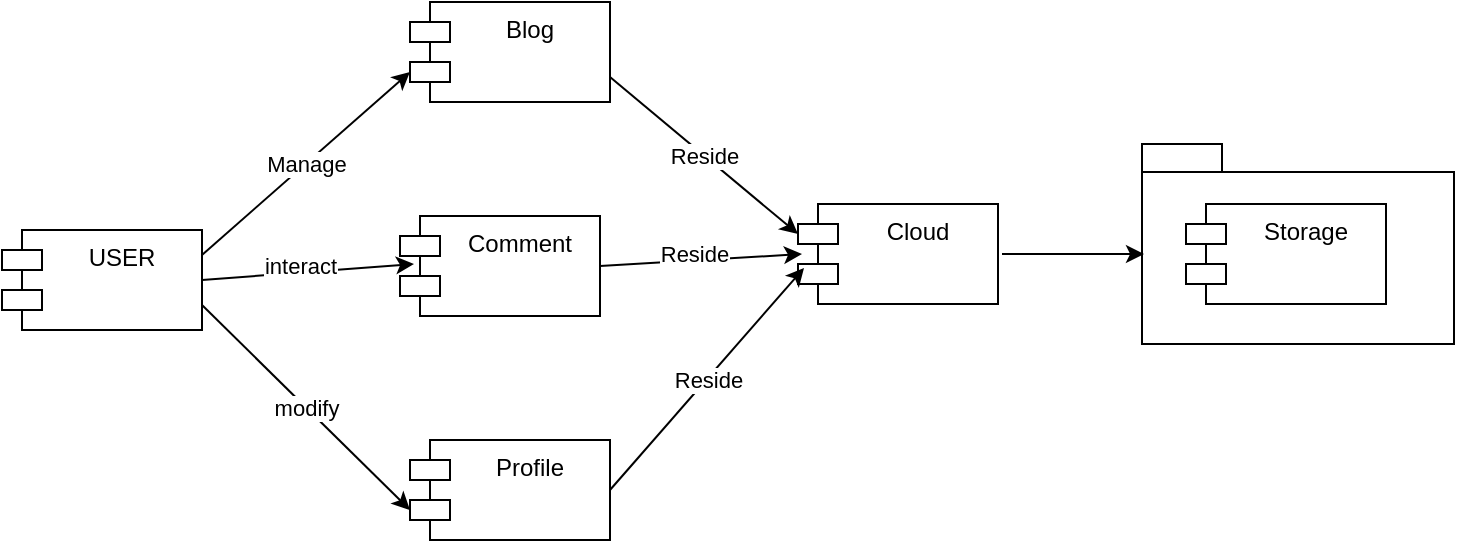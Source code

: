 <mxfile version="21.6.6" type="device">
  <diagram name="Page-1" id="CrRebWP967V_297x8Cy9">
    <mxGraphModel dx="1100" dy="595" grid="0" gridSize="10" guides="1" tooltips="1" connect="1" arrows="1" fold="1" page="0" pageScale="1" pageWidth="1169" pageHeight="827" math="0" shadow="0">
      <root>
        <mxCell id="0" />
        <mxCell id="1" parent="0" />
        <mxCell id="_r5Un5eJ1sWFMNbk5FbR-1" value="USER" style="shape=module;align=left;spacingLeft=20;align=center;verticalAlign=top;whiteSpace=wrap;html=1;" vertex="1" parent="1">
          <mxGeometry x="84" y="202" width="100" height="50" as="geometry" />
        </mxCell>
        <mxCell id="_r5Un5eJ1sWFMNbk5FbR-2" value="Blog" style="shape=module;align=left;spacingLeft=20;align=center;verticalAlign=top;whiteSpace=wrap;html=1;" vertex="1" parent="1">
          <mxGeometry x="288" y="88" width="100" height="50" as="geometry" />
        </mxCell>
        <mxCell id="_r5Un5eJ1sWFMNbk5FbR-3" value="Comment" style="shape=module;align=left;spacingLeft=20;align=center;verticalAlign=top;whiteSpace=wrap;html=1;" vertex="1" parent="1">
          <mxGeometry x="283" y="195" width="100" height="50" as="geometry" />
        </mxCell>
        <mxCell id="_r5Un5eJ1sWFMNbk5FbR-4" value="Profile" style="shape=module;align=left;spacingLeft=20;align=center;verticalAlign=top;whiteSpace=wrap;html=1;" vertex="1" parent="1">
          <mxGeometry x="288" y="307" width="100" height="50" as="geometry" />
        </mxCell>
        <mxCell id="_r5Un5eJ1sWFMNbk5FbR-5" value="" style="endArrow=classic;html=1;rounded=0;exitX=1;exitY=0.25;exitDx=0;exitDy=0;entryX=0;entryY=0;entryDx=0;entryDy=35;entryPerimeter=0;" edge="1" parent="1" source="_r5Un5eJ1sWFMNbk5FbR-1" target="_r5Un5eJ1sWFMNbk5FbR-2">
          <mxGeometry relative="1" as="geometry">
            <mxPoint x="401" y="249" as="sourcePoint" />
            <mxPoint x="501" y="249" as="targetPoint" />
          </mxGeometry>
        </mxCell>
        <mxCell id="_r5Un5eJ1sWFMNbk5FbR-6" value="Manage" style="edgeLabel;resizable=0;html=1;align=center;verticalAlign=middle;" connectable="0" vertex="1" parent="_r5Un5eJ1sWFMNbk5FbR-5">
          <mxGeometry relative="1" as="geometry" />
        </mxCell>
        <mxCell id="_r5Un5eJ1sWFMNbk5FbR-7" value="vs" style="endArrow=classic;html=1;rounded=0;exitX=1;exitY=0.75;exitDx=0;exitDy=0;entryX=0;entryY=0;entryDx=0;entryDy=35;entryPerimeter=0;" edge="1" parent="1" source="_r5Un5eJ1sWFMNbk5FbR-1" target="_r5Un5eJ1sWFMNbk5FbR-4">
          <mxGeometry relative="1" as="geometry">
            <mxPoint x="194" y="225" as="sourcePoint" />
            <mxPoint x="298" y="133" as="targetPoint" />
          </mxGeometry>
        </mxCell>
        <mxCell id="_r5Un5eJ1sWFMNbk5FbR-8" value="modify" style="edgeLabel;resizable=0;html=1;align=center;verticalAlign=middle;" connectable="0" vertex="1" parent="_r5Un5eJ1sWFMNbk5FbR-7">
          <mxGeometry relative="1" as="geometry" />
        </mxCell>
        <mxCell id="_r5Un5eJ1sWFMNbk5FbR-9" value="" style="endArrow=classic;html=1;rounded=0;exitX=1;exitY=0.5;exitDx=0;exitDy=0;entryX=0.07;entryY=0.48;entryDx=0;entryDy=0;entryPerimeter=0;" edge="1" parent="1" source="_r5Un5eJ1sWFMNbk5FbR-1" target="_r5Un5eJ1sWFMNbk5FbR-3">
          <mxGeometry relative="1" as="geometry">
            <mxPoint x="204" y="235" as="sourcePoint" />
            <mxPoint x="308" y="143" as="targetPoint" />
          </mxGeometry>
        </mxCell>
        <mxCell id="_r5Un5eJ1sWFMNbk5FbR-15" value="interact" style="edgeLabel;html=1;align=center;verticalAlign=middle;resizable=0;points=[];" vertex="1" connectable="0" parent="_r5Un5eJ1sWFMNbk5FbR-9">
          <mxGeometry x="-0.026" y="-5" relative="1" as="geometry">
            <mxPoint x="-3" y="-8" as="offset" />
          </mxGeometry>
        </mxCell>
        <mxCell id="_r5Un5eJ1sWFMNbk5FbR-17" value="Cloud" style="shape=module;align=left;spacingLeft=20;align=center;verticalAlign=top;whiteSpace=wrap;html=1;" vertex="1" parent="1">
          <mxGeometry x="482" y="189" width="100" height="50" as="geometry" />
        </mxCell>
        <mxCell id="_r5Un5eJ1sWFMNbk5FbR-18" value="" style="endArrow=classic;html=1;rounded=0;exitX=1;exitY=0.75;exitDx=0;exitDy=0;entryX=0;entryY=0;entryDx=0;entryDy=15;entryPerimeter=0;" edge="1" parent="1" source="_r5Un5eJ1sWFMNbk5FbR-2" target="_r5Un5eJ1sWFMNbk5FbR-17">
          <mxGeometry relative="1" as="geometry">
            <mxPoint x="194" y="225" as="sourcePoint" />
            <mxPoint x="298" y="133" as="targetPoint" />
          </mxGeometry>
        </mxCell>
        <mxCell id="_r5Un5eJ1sWFMNbk5FbR-19" value="Reside" style="edgeLabel;resizable=0;html=1;align=center;verticalAlign=middle;" connectable="0" vertex="1" parent="_r5Un5eJ1sWFMNbk5FbR-18">
          <mxGeometry relative="1" as="geometry" />
        </mxCell>
        <mxCell id="_r5Un5eJ1sWFMNbk5FbR-20" value="" style="endArrow=classic;html=1;rounded=0;exitX=1;exitY=0.5;exitDx=0;exitDy=0;" edge="1" parent="1" source="_r5Un5eJ1sWFMNbk5FbR-4">
          <mxGeometry relative="1" as="geometry">
            <mxPoint x="204" y="235" as="sourcePoint" />
            <mxPoint x="485" y="221" as="targetPoint" />
          </mxGeometry>
        </mxCell>
        <mxCell id="_r5Un5eJ1sWFMNbk5FbR-21" value="Reside" style="edgeLabel;resizable=0;html=1;align=center;verticalAlign=middle;" connectable="0" vertex="1" parent="_r5Un5eJ1sWFMNbk5FbR-20">
          <mxGeometry relative="1" as="geometry" />
        </mxCell>
        <mxCell id="_r5Un5eJ1sWFMNbk5FbR-22" value="" style="endArrow=classic;html=1;rounded=0;exitX=1;exitY=0.5;exitDx=0;exitDy=0;entryX=0.02;entryY=0.5;entryDx=0;entryDy=0;entryPerimeter=0;" edge="1" parent="1" source="_r5Un5eJ1sWFMNbk5FbR-3" target="_r5Un5eJ1sWFMNbk5FbR-17">
          <mxGeometry relative="1" as="geometry">
            <mxPoint x="194" y="237" as="sourcePoint" />
            <mxPoint x="300" y="229" as="targetPoint" />
          </mxGeometry>
        </mxCell>
        <mxCell id="_r5Un5eJ1sWFMNbk5FbR-23" value="Reside" style="edgeLabel;html=1;align=center;verticalAlign=middle;resizable=0;points=[];" vertex="1" connectable="0" parent="_r5Un5eJ1sWFMNbk5FbR-22">
          <mxGeometry x="-0.026" y="-5" relative="1" as="geometry">
            <mxPoint x="-3" y="-8" as="offset" />
          </mxGeometry>
        </mxCell>
        <mxCell id="_r5Un5eJ1sWFMNbk5FbR-24" value="" style="shape=folder;fontStyle=1;spacingTop=10;tabWidth=40;tabHeight=14;tabPosition=left;html=1;whiteSpace=wrap;" vertex="1" parent="1">
          <mxGeometry x="654" y="159" width="156" height="100" as="geometry" />
        </mxCell>
        <mxCell id="_r5Un5eJ1sWFMNbk5FbR-25" value="Storage" style="shape=module;align=left;spacingLeft=20;align=center;verticalAlign=top;whiteSpace=wrap;html=1;" vertex="1" parent="1">
          <mxGeometry x="676" y="189" width="100" height="50" as="geometry" />
        </mxCell>
        <mxCell id="_r5Un5eJ1sWFMNbk5FbR-26" value="" style="endArrow=classic;html=1;rounded=0;" edge="1" parent="1">
          <mxGeometry width="50" height="50" relative="1" as="geometry">
            <mxPoint x="584" y="214" as="sourcePoint" />
            <mxPoint x="655" y="214" as="targetPoint" />
          </mxGeometry>
        </mxCell>
      </root>
    </mxGraphModel>
  </diagram>
</mxfile>

